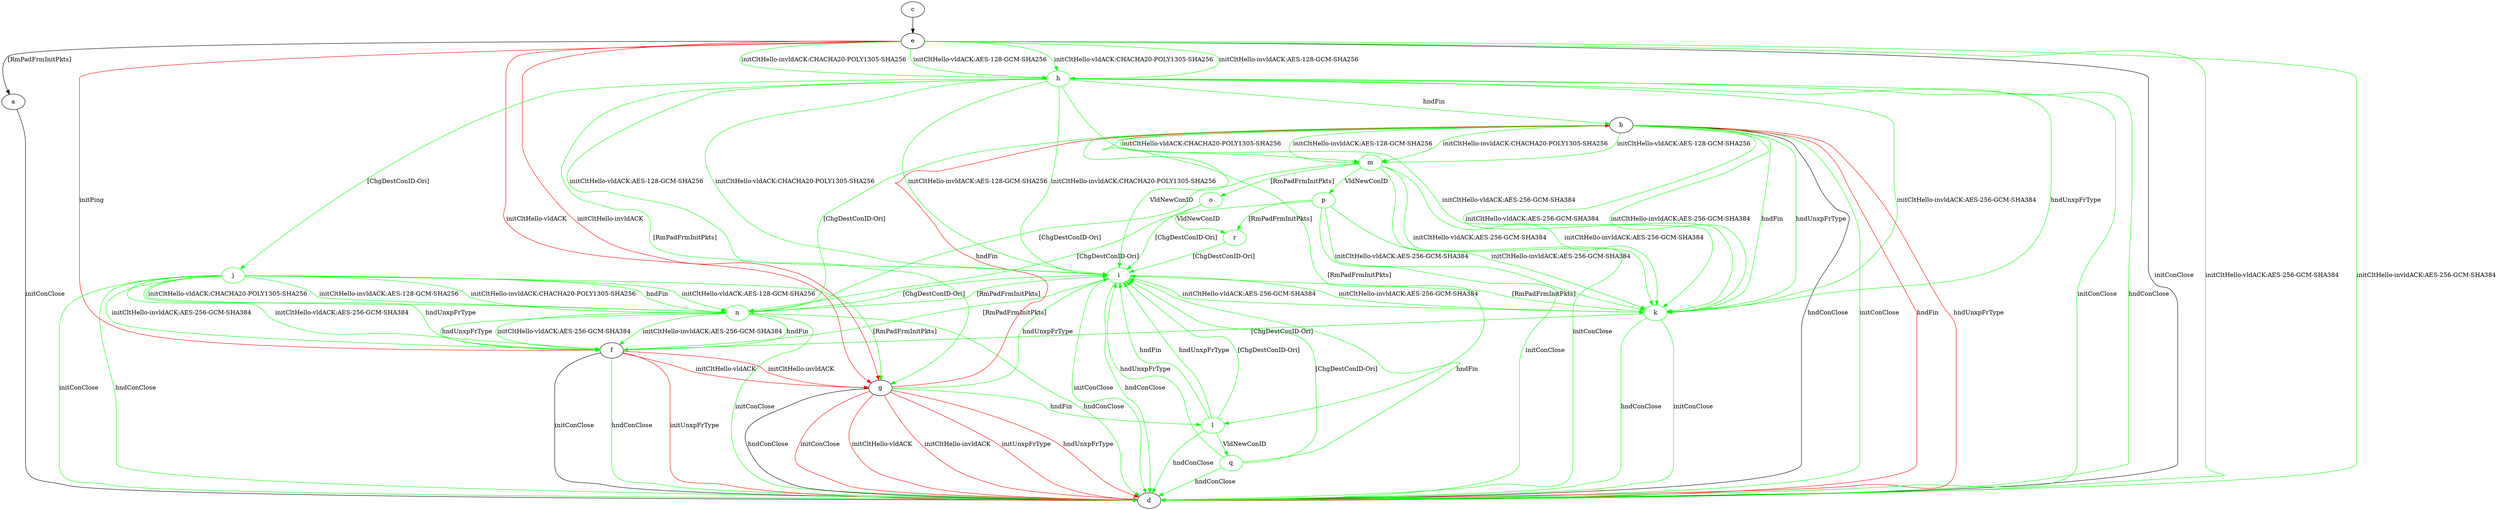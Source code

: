 digraph "" {
	a -> d	[key=0,
		label="initConClose "];
	b -> d	[key=0,
		label="hndConClose "];
	b -> d	[key=1,
		color=green,
		label="initConClose "];
	b -> d	[key=2,
		color=red,
		label="hndFin "];
	b -> d	[key=3,
		color=red,
		label="hndUnxpFrType "];
	i	[color=green];
	b -> i	[key=0,
		color=green,
		label="VldNewConID "];
	k	[color=green];
	b -> k	[key=0,
		color=green,
		label="initCltHello-vldACK:AES-256-GCM-SHA384 "];
	b -> k	[key=1,
		color=green,
		label="initCltHello-invldACK:AES-256-GCM-SHA384 "];
	b -> k	[key=2,
		color=green,
		label="hndFin "];
	b -> k	[key=3,
		color=green,
		label="hndUnxpFrType "];
	l	[color=green];
	b -> l	[key=0,
		color=green,
		label="[RmPadFrmInitPkts] "];
	m	[color=green];
	b -> m	[key=0,
		color=green,
		label="initCltHello-vldACK:AES-128-GCM-SHA256 "];
	b -> m	[key=1,
		color=green,
		label="initCltHello-vldACK:CHACHA20-POLY1305-SHA256 "];
	b -> m	[key=2,
		color=green,
		label="initCltHello-invldACK:AES-128-GCM-SHA256 "];
	b -> m	[key=3,
		color=green,
		label="initCltHello-invldACK:CHACHA20-POLY1305-SHA256 "];
	n	[color=green];
	b -> n	[key=0,
		color=green,
		label="[ChgDestConID-Ori] "];
	c -> e	[key=0];
	e -> a	[key=0,
		label="[RmPadFrmInitPkts] "];
	e -> d	[key=0,
		label="initConClose "];
	e -> d	[key=1,
		color=green,
		label="initCltHello-vldACK:AES-256-GCM-SHA384 "];
	e -> d	[key=2,
		color=green,
		label="initCltHello-invldACK:AES-256-GCM-SHA384 "];
	e -> f	[key=0,
		color=red,
		label="initPing "];
	e -> g	[key=0,
		color=red,
		label="initCltHello-vldACK "];
	e -> g	[key=1,
		color=red,
		label="initCltHello-invldACK "];
	h	[color=green];
	e -> h	[key=0,
		color=green,
		label="initCltHello-vldACK:AES-128-GCM-SHA256 "];
	e -> h	[key=1,
		color=green,
		label="initCltHello-vldACK:CHACHA20-POLY1305-SHA256 "];
	e -> h	[key=2,
		color=green,
		label="initCltHello-invldACK:AES-128-GCM-SHA256 "];
	e -> h	[key=3,
		color=green,
		label="initCltHello-invldACK:CHACHA20-POLY1305-SHA256 "];
	f -> d	[key=0,
		label="initConClose "];
	f -> d	[key=1,
		color=green,
		label="hndConClose "];
	f -> d	[key=2,
		color=red,
		label="initUnxpFrType "];
	f -> g	[key=0,
		color=red,
		label="initCltHello-vldACK "];
	f -> g	[key=1,
		color=red,
		label="initCltHello-invldACK "];
	f -> i	[key=0,
		color=green,
		label="[RmPadFrmInitPkts] "];
	g -> b	[key=0,
		color=red,
		label="hndFin "];
	g -> d	[key=0,
		label="hndConClose "];
	g -> d	[key=1,
		color=red,
		label="initConClose "];
	g -> d	[key=2,
		color=red,
		label="initCltHello-vldACK "];
	g -> d	[key=3,
		color=red,
		label="initCltHello-invldACK "];
	g -> d	[key=4,
		color=red,
		label="initUnxpFrType "];
	g -> d	[key=5,
		color=red,
		label="hndUnxpFrType "];
	g -> i	[key=0,
		color=green,
		label="hndUnxpFrType "];
	g -> l	[key=0,
		color=green,
		label="hndFin "];
	h -> b	[key=0,
		color=green,
		label="hndFin "];
	h -> d	[key=0,
		color=green,
		label="initConClose "];
	h -> d	[key=1,
		color=green,
		label="hndConClose "];
	h -> g	[key=0,
		color=green,
		label="[RmPadFrmInitPkts] "];
	h -> i	[key=0,
		color=green,
		label="initCltHello-vldACK:AES-128-GCM-SHA256 "];
	h -> i	[key=1,
		color=green,
		label="initCltHello-vldACK:CHACHA20-POLY1305-SHA256 "];
	h -> i	[key=2,
		color=green,
		label="initCltHello-invldACK:AES-128-GCM-SHA256 "];
	h -> i	[key=3,
		color=green,
		label="initCltHello-invldACK:CHACHA20-POLY1305-SHA256 "];
	j	[color=green];
	h -> j	[key=0,
		color=green,
		label="[ChgDestConID-Ori] "];
	h -> k	[key=0,
		color=green,
		label="initCltHello-vldACK:AES-256-GCM-SHA384 "];
	h -> k	[key=1,
		color=green,
		label="initCltHello-invldACK:AES-256-GCM-SHA384 "];
	h -> k	[key=2,
		color=green,
		label="hndUnxpFrType "];
	i -> d	[key=0,
		color=green,
		label="initConClose "];
	i -> d	[key=1,
		color=green,
		label="hndConClose "];
	i -> k	[key=0,
		color=green,
		label="initCltHello-vldACK:AES-256-GCM-SHA384 "];
	i -> k	[key=1,
		color=green,
		label="initCltHello-invldACK:AES-256-GCM-SHA384 "];
	i -> n	[key=0,
		color=green,
		label="[ChgDestConID-Ori] "];
	j -> d	[key=0,
		color=green,
		label="initConClose "];
	j -> d	[key=1,
		color=green,
		label="hndConClose "];
	j -> f	[key=0,
		color=green,
		label="initCltHello-vldACK:AES-256-GCM-SHA384 "];
	j -> f	[key=1,
		color=green,
		label="initCltHello-invldACK:AES-256-GCM-SHA384 "];
	j -> f	[key=2,
		color=green,
		label="hndUnxpFrType "];
	j -> g	[key=0,
		color=green,
		label="[RmPadFrmInitPkts] "];
	j -> n	[key=0,
		color=green,
		label="initCltHello-vldACK:AES-128-GCM-SHA256 "];
	j -> n	[key=1,
		color=green,
		label="initCltHello-vldACK:CHACHA20-POLY1305-SHA256 "];
	j -> n	[key=2,
		color=green,
		label="initCltHello-invldACK:AES-128-GCM-SHA256 "];
	j -> n	[key=3,
		color=green,
		label="initCltHello-invldACK:CHACHA20-POLY1305-SHA256 "];
	j -> n	[key=4,
		color=green,
		label="hndFin "];
	k -> d	[key=0,
		color=green,
		label="initConClose "];
	k -> d	[key=1,
		color=green,
		label="hndConClose "];
	k -> f	[key=0,
		color=green,
		label="[ChgDestConID-Ori] "];
	k -> i	[key=0,
		color=green,
		label="[RmPadFrmInitPkts] "];
	l -> d	[key=0,
		color=green,
		label="hndConClose "];
	l -> i	[key=0,
		color=green,
		label="hndFin "];
	l -> i	[key=1,
		color=green,
		label="hndUnxpFrType "];
	l -> i	[key=2,
		color=green,
		label="[ChgDestConID-Ori] "];
	q	[color=green];
	l -> q	[key=0,
		color=green,
		label="VldNewConID "];
	m -> d	[key=0,
		color=green,
		label="initConClose "];
	m -> k	[key=0,
		color=green,
		label="initCltHello-vldACK:AES-256-GCM-SHA384 "];
	m -> k	[key=1,
		color=green,
		label="initCltHello-invldACK:AES-256-GCM-SHA384 "];
	m -> n	[key=0,
		color=green,
		label="[ChgDestConID-Ori] "];
	o	[color=green];
	m -> o	[key=0,
		color=green,
		label="[RmPadFrmInitPkts] "];
	p	[color=green];
	m -> p	[key=0,
		color=green,
		label="VldNewConID "];
	n -> d	[key=0,
		color=green,
		label="initConClose "];
	n -> d	[key=1,
		color=green,
		label="hndConClose "];
	n -> f	[key=0,
		color=green,
		label="initCltHello-vldACK:AES-256-GCM-SHA384 "];
	n -> f	[key=1,
		color=green,
		label="initCltHello-invldACK:AES-256-GCM-SHA384 "];
	n -> f	[key=2,
		color=green,
		label="hndFin "];
	n -> f	[key=3,
		color=green,
		label="hndUnxpFrType "];
	n -> i	[key=0,
		color=green,
		label="[RmPadFrmInitPkts] "];
	o -> i	[key=0,
		color=green,
		label="[ChgDestConID-Ori] "];
	r	[color=green];
	o -> r	[key=0,
		color=green,
		label="VldNewConID "];
	p -> d	[key=0,
		color=green,
		label="initConClose "];
	p -> k	[key=0,
		color=green,
		label="initCltHello-vldACK:AES-256-GCM-SHA384 "];
	p -> k	[key=1,
		color=green,
		label="initCltHello-invldACK:AES-256-GCM-SHA384 "];
	p -> n	[key=0,
		color=green,
		label="[ChgDestConID-Ori] "];
	p -> r	[key=0,
		color=green,
		label="[RmPadFrmInitPkts] "];
	q -> d	[key=0,
		color=green,
		label="hndConClose "];
	q -> i	[key=0,
		color=green,
		label="hndFin "];
	q -> i	[key=1,
		color=green,
		label="hndUnxpFrType "];
	q -> i	[key=2,
		color=green,
		label="[ChgDestConID-Ori] "];
	r -> i	[key=0,
		color=green,
		label="[ChgDestConID-Ori] "];
}
